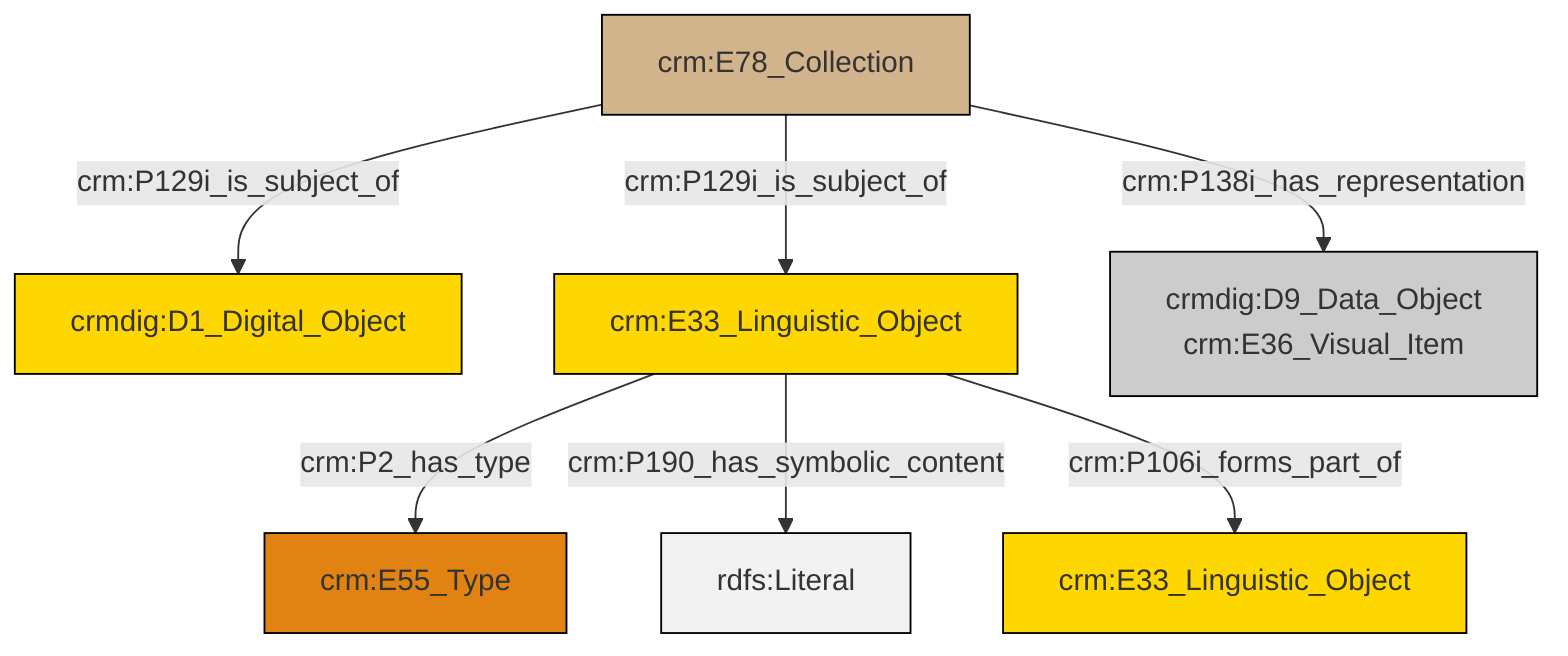 graph TD
classDef Literal fill:#f2f2f2,stroke:#000000;
classDef CRM_Entity fill:#FFFFFF,stroke:#000000;
classDef Temporal_Entity fill:#00C9E6, stroke:#000000;
classDef Type fill:#E18312, stroke:#000000;
classDef Time-Span fill:#2C9C91, stroke:#000000;
classDef Appellation fill:#FFEB7F, stroke:#000000;
classDef Place fill:#008836, stroke:#000000;
classDef Persistent_Item fill:#B266B2, stroke:#000000;
classDef Conceptual_Object fill:#FFD700, stroke:#000000;
classDef Physical_Thing fill:#D2B48C, stroke:#000000;
classDef Actor fill:#f58aad, stroke:#000000;
classDef PC_Classes fill:#4ce600, stroke:#000000;
classDef Multi fill:#cccccc,stroke:#000000;

0["crm:E78_Collection"]:::Physical_Thing -->|crm:P129i_is_subject_of| 1["crmdig:D1_Digital_Object"]:::Conceptual_Object
2["crm:E33_Linguistic_Object"]:::Conceptual_Object -->|crm:P2_has_type| 4["crm:E55_Type"]:::Type
2["crm:E33_Linguistic_Object"]:::Conceptual_Object -->|crm:P190_has_symbolic_content| 5[rdfs:Literal]:::Literal
0["crm:E78_Collection"]:::Physical_Thing -->|crm:P129i_is_subject_of| 2["crm:E33_Linguistic_Object"]:::Conceptual_Object
2["crm:E33_Linguistic_Object"]:::Conceptual_Object -->|crm:P106i_forms_part_of| 7["crm:E33_Linguistic_Object"]:::Conceptual_Object
0["crm:E78_Collection"]:::Physical_Thing -->|crm:P138i_has_representation| 10["crmdig:D9_Data_Object<br>crm:E36_Visual_Item"]:::Multi
